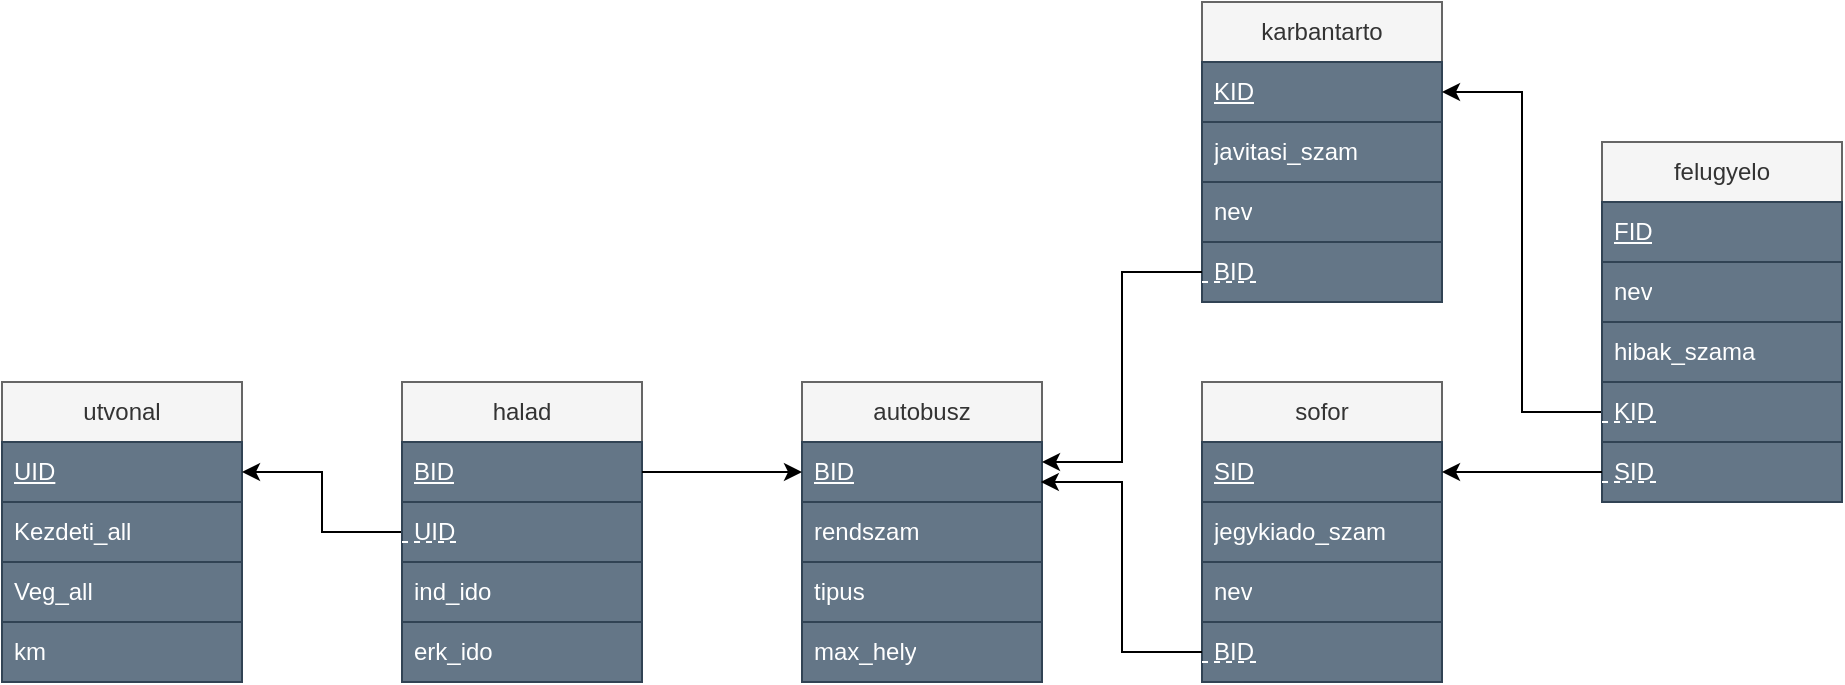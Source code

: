 <mxfile version="20.5.3" type="browser"><diagram id="3v3BYWi4B8Cj5l6QUpec" name="1 oldal"><mxGraphModel dx="1038" dy="1754" grid="1" gridSize="10" guides="1" tooltips="1" connect="1" arrows="1" fold="1" page="1" pageScale="1" pageWidth="827" pageHeight="1169" math="0" shadow="0"><root><mxCell id="0"/><mxCell id="1" parent="0"/><mxCell id="N8ct37ddLDdxLU9EFNHb-1" value="utvonal" style="swimlane;fontStyle=0;childLayout=stackLayout;horizontal=1;startSize=30;horizontalStack=0;resizeParent=1;resizeParentMax=0;resizeLast=0;collapsible=1;marginBottom=0;whiteSpace=wrap;html=1;fillColor=#f5f5f5;fontColor=#333333;strokeColor=#666666;" parent="1" vertex="1"><mxGeometry x="80" y="120" width="120" height="150" as="geometry"/></mxCell><mxCell id="N8ct37ddLDdxLU9EFNHb-2" value="&lt;u&gt;UID&lt;/u&gt;" style="text;strokeColor=#314354;fillColor=#647687;align=left;verticalAlign=middle;spacingLeft=4;spacingRight=4;overflow=hidden;points=[[0,0.5],[1,0.5]];portConstraint=eastwest;rotatable=0;whiteSpace=wrap;html=1;fontColor=#ffffff;" parent="N8ct37ddLDdxLU9EFNHb-1" vertex="1"><mxGeometry y="30" width="120" height="30" as="geometry"/></mxCell><mxCell id="N8ct37ddLDdxLU9EFNHb-3" value="Kezdeti_all" style="text;strokeColor=#314354;fillColor=#647687;align=left;verticalAlign=middle;spacingLeft=4;spacingRight=4;overflow=hidden;points=[[0,0.5],[1,0.5]];portConstraint=eastwest;rotatable=0;whiteSpace=wrap;html=1;fontColor=#ffffff;" parent="N8ct37ddLDdxLU9EFNHb-1" vertex="1"><mxGeometry y="60" width="120" height="30" as="geometry"/></mxCell><mxCell id="N8ct37ddLDdxLU9EFNHb-4" value="Veg_all" style="text;strokeColor=#314354;fillColor=#647687;align=left;verticalAlign=middle;spacingLeft=4;spacingRight=4;overflow=hidden;points=[[0,0.5],[1,0.5]];portConstraint=eastwest;rotatable=0;whiteSpace=wrap;html=1;fontColor=#ffffff;" parent="N8ct37ddLDdxLU9EFNHb-1" vertex="1"><mxGeometry y="90" width="120" height="30" as="geometry"/></mxCell><mxCell id="N8ct37ddLDdxLU9EFNHb-5" value="km" style="text;strokeColor=#314354;fillColor=#647687;align=left;verticalAlign=middle;spacingLeft=4;spacingRight=4;overflow=hidden;points=[[0,0.5],[1,0.5]];portConstraint=eastwest;rotatable=0;whiteSpace=wrap;html=1;fontColor=#ffffff;" parent="N8ct37ddLDdxLU9EFNHb-1" vertex="1"><mxGeometry y="120" width="120" height="30" as="geometry"/></mxCell><mxCell id="N8ct37ddLDdxLU9EFNHb-17" style="edgeStyle=orthogonalEdgeStyle;rounded=0;orthogonalLoop=1;jettySize=auto;html=1;exitX=0;exitY=0.5;exitDx=0;exitDy=0;entryX=1;entryY=0.5;entryDx=0;entryDy=0;" parent="1" source="N8ct37ddLDdxLU9EFNHb-6" target="N8ct37ddLDdxLU9EFNHb-2" edge="1"><mxGeometry relative="1" as="geometry"/></mxCell><mxCell id="N8ct37ddLDdxLU9EFNHb-6" value="halad" style="swimlane;fontStyle=0;childLayout=stackLayout;horizontal=1;startSize=30;horizontalStack=0;resizeParent=1;resizeParentMax=0;resizeLast=0;collapsible=1;marginBottom=0;whiteSpace=wrap;html=1;fillColor=#f5f5f5;fontColor=#333333;strokeColor=#666666;" parent="1" vertex="1"><mxGeometry x="280" y="120" width="120" height="150" as="geometry"/></mxCell><mxCell id="N8ct37ddLDdxLU9EFNHb-7" value="&lt;u&gt;BID&lt;/u&gt;" style="text;strokeColor=#314354;fillColor=#647687;align=left;verticalAlign=middle;spacingLeft=4;spacingRight=4;overflow=hidden;points=[[0,0.5],[1,0.5]];portConstraint=eastwest;rotatable=0;whiteSpace=wrap;html=1;fontColor=#ffffff;" parent="N8ct37ddLDdxLU9EFNHb-6" vertex="1"><mxGeometry y="30" width="120" height="30" as="geometry"/></mxCell><mxCell id="N8ct37ddLDdxLU9EFNHb-8" value="UID" style="text;strokeColor=#314354;fillColor=#647687;align=left;verticalAlign=middle;spacingLeft=4;spacingRight=4;overflow=hidden;points=[[0,0.5],[1,0.5]];portConstraint=eastwest;rotatable=0;whiteSpace=wrap;html=1;fontColor=#ffffff;" parent="N8ct37ddLDdxLU9EFNHb-6" vertex="1"><mxGeometry y="60" width="120" height="30" as="geometry"/></mxCell><mxCell id="N8ct37ddLDdxLU9EFNHb-24" value="" style="endArrow=none;dashed=1;html=1;rounded=0;strokeColor=#FFFFFF;" parent="N8ct37ddLDdxLU9EFNHb-6" edge="1"><mxGeometry width="50" height="50" relative="1" as="geometry"><mxPoint y="80" as="sourcePoint"/><mxPoint x="30" y="80" as="targetPoint"/></mxGeometry></mxCell><mxCell id="N8ct37ddLDdxLU9EFNHb-9" value="ind_ido" style="text;strokeColor=#314354;fillColor=#647687;align=left;verticalAlign=middle;spacingLeft=4;spacingRight=4;overflow=hidden;points=[[0,0.5],[1,0.5]];portConstraint=eastwest;rotatable=0;whiteSpace=wrap;html=1;fontColor=#ffffff;" parent="N8ct37ddLDdxLU9EFNHb-6" vertex="1"><mxGeometry y="90" width="120" height="30" as="geometry"/></mxCell><mxCell id="N8ct37ddLDdxLU9EFNHb-10" value="erk_ido" style="text;strokeColor=#314354;fillColor=#647687;align=left;verticalAlign=middle;spacingLeft=4;spacingRight=4;overflow=hidden;points=[[0,0.5],[1,0.5]];portConstraint=eastwest;rotatable=0;whiteSpace=wrap;html=1;fontColor=#ffffff;" parent="N8ct37ddLDdxLU9EFNHb-6" vertex="1"><mxGeometry y="120" width="120" height="30" as="geometry"/></mxCell><mxCell id="N8ct37ddLDdxLU9EFNHb-11" value="autobusz" style="swimlane;fontStyle=0;childLayout=stackLayout;horizontal=1;startSize=30;horizontalStack=0;resizeParent=1;resizeParentMax=0;resizeLast=0;collapsible=1;marginBottom=0;whiteSpace=wrap;html=1;fillColor=#f5f5f5;fontColor=#333333;strokeColor=#666666;" parent="1" vertex="1"><mxGeometry x="480" y="120" width="120" height="150" as="geometry"/></mxCell><mxCell id="N8ct37ddLDdxLU9EFNHb-12" value="&lt;u&gt;BID&lt;/u&gt;" style="text;strokeColor=#314354;fillColor=#647687;align=left;verticalAlign=middle;spacingLeft=4;spacingRight=4;overflow=hidden;points=[[0,0.5],[1,0.5]];portConstraint=eastwest;rotatable=0;whiteSpace=wrap;html=1;fontColor=#ffffff;" parent="N8ct37ddLDdxLU9EFNHb-11" vertex="1"><mxGeometry y="30" width="120" height="30" as="geometry"/></mxCell><mxCell id="N8ct37ddLDdxLU9EFNHb-13" value="rendszam" style="text;strokeColor=#314354;fillColor=#647687;align=left;verticalAlign=middle;spacingLeft=4;spacingRight=4;overflow=hidden;points=[[0,0.5],[1,0.5]];portConstraint=eastwest;rotatable=0;whiteSpace=wrap;html=1;fontColor=#ffffff;" parent="N8ct37ddLDdxLU9EFNHb-11" vertex="1"><mxGeometry y="60" width="120" height="30" as="geometry"/></mxCell><mxCell id="N8ct37ddLDdxLU9EFNHb-14" value="tipus" style="text;strokeColor=#314354;fillColor=#647687;align=left;verticalAlign=middle;spacingLeft=4;spacingRight=4;overflow=hidden;points=[[0,0.5],[1,0.5]];portConstraint=eastwest;rotatable=0;whiteSpace=wrap;html=1;fontColor=#ffffff;" parent="N8ct37ddLDdxLU9EFNHb-11" vertex="1"><mxGeometry y="90" width="120" height="30" as="geometry"/></mxCell><mxCell id="N8ct37ddLDdxLU9EFNHb-15" value="max_hely" style="text;strokeColor=#314354;fillColor=#647687;align=left;verticalAlign=middle;spacingLeft=4;spacingRight=4;overflow=hidden;points=[[0,0.5],[1,0.5]];portConstraint=eastwest;rotatable=0;whiteSpace=wrap;html=1;fontColor=#ffffff;" parent="N8ct37ddLDdxLU9EFNHb-11" vertex="1"><mxGeometry y="120" width="120" height="30" as="geometry"/></mxCell><mxCell id="N8ct37ddLDdxLU9EFNHb-16" style="edgeStyle=orthogonalEdgeStyle;rounded=0;orthogonalLoop=1;jettySize=auto;html=1;exitX=1;exitY=0.5;exitDx=0;exitDy=0;entryX=0;entryY=0.5;entryDx=0;entryDy=0;" parent="1" source="N8ct37ddLDdxLU9EFNHb-7" target="N8ct37ddLDdxLU9EFNHb-12" edge="1"><mxGeometry relative="1" as="geometry"/></mxCell><mxCell id="N8ct37ddLDdxLU9EFNHb-18" value="sofor" style="swimlane;fontStyle=0;childLayout=stackLayout;horizontal=1;startSize=30;horizontalStack=0;resizeParent=1;resizeParentMax=0;resizeLast=0;collapsible=1;marginBottom=0;whiteSpace=wrap;html=1;fillColor=#f5f5f5;fontColor=#333333;strokeColor=#666666;" parent="1" vertex="1"><mxGeometry x="680" y="120" width="120" height="150" as="geometry"/></mxCell><mxCell id="N8ct37ddLDdxLU9EFNHb-19" value="&lt;u&gt;SID&lt;/u&gt;" style="text;strokeColor=#314354;fillColor=#647687;align=left;verticalAlign=middle;spacingLeft=4;spacingRight=4;overflow=hidden;points=[[0,0.5],[1,0.5]];portConstraint=eastwest;rotatable=0;whiteSpace=wrap;html=1;fontColor=#ffffff;" parent="N8ct37ddLDdxLU9EFNHb-18" vertex="1"><mxGeometry y="30" width="120" height="30" as="geometry"/></mxCell><mxCell id="N8ct37ddLDdxLU9EFNHb-20" value="jegykiado_szam" style="text;strokeColor=#314354;fillColor=#647687;align=left;verticalAlign=middle;spacingLeft=4;spacingRight=4;overflow=hidden;points=[[0,0.5],[1,0.5]];portConstraint=eastwest;rotatable=0;whiteSpace=wrap;html=1;fontColor=#ffffff;" parent="N8ct37ddLDdxLU9EFNHb-18" vertex="1"><mxGeometry y="60" width="120" height="30" as="geometry"/></mxCell><mxCell id="N8ct37ddLDdxLU9EFNHb-21" value="nev" style="text;strokeColor=#314354;fillColor=#647687;align=left;verticalAlign=middle;spacingLeft=4;spacingRight=4;overflow=hidden;points=[[0,0.5],[1,0.5]];portConstraint=eastwest;rotatable=0;whiteSpace=wrap;html=1;fontColor=#ffffff;" parent="N8ct37ddLDdxLU9EFNHb-18" vertex="1"><mxGeometry y="90" width="120" height="30" as="geometry"/></mxCell><mxCell id="N8ct37ddLDdxLU9EFNHb-22" value="BID" style="text;strokeColor=#314354;fillColor=#647687;align=left;verticalAlign=middle;spacingLeft=4;spacingRight=4;overflow=hidden;points=[[0,0.5],[1,0.5]];portConstraint=eastwest;rotatable=0;whiteSpace=wrap;html=1;fontColor=#ffffff;" parent="N8ct37ddLDdxLU9EFNHb-18" vertex="1"><mxGeometry y="120" width="120" height="30" as="geometry"/></mxCell><mxCell id="N8ct37ddLDdxLU9EFNHb-26" value="" style="endArrow=none;dashed=1;html=1;rounded=0;strokeColor=#FFFFFF;" parent="N8ct37ddLDdxLU9EFNHb-18" edge="1"><mxGeometry width="50" height="50" relative="1" as="geometry"><mxPoint y="140" as="sourcePoint"/><mxPoint x="30" y="140" as="targetPoint"/></mxGeometry></mxCell><mxCell id="N8ct37ddLDdxLU9EFNHb-23" style="edgeStyle=orthogonalEdgeStyle;rounded=0;orthogonalLoop=1;jettySize=auto;html=1;exitX=0;exitY=0.5;exitDx=0;exitDy=0;entryX=0.995;entryY=0.678;entryDx=0;entryDy=0;entryPerimeter=0;" parent="1" source="N8ct37ddLDdxLU9EFNHb-22" target="N8ct37ddLDdxLU9EFNHb-12" edge="1"><mxGeometry relative="1" as="geometry"><Array as="points"><mxPoint x="640" y="255"/><mxPoint x="640" y="170"/><mxPoint x="599" y="170"/></Array></mxGeometry></mxCell><mxCell id="N8ct37ddLDdxLU9EFNHb-27" value="karbantarto" style="swimlane;fontStyle=0;childLayout=stackLayout;horizontal=1;startSize=30;horizontalStack=0;resizeParent=1;resizeParentMax=0;resizeLast=0;collapsible=1;marginBottom=0;whiteSpace=wrap;html=1;fillColor=#f5f5f5;fontColor=#333333;strokeColor=#666666;" parent="1" vertex="1"><mxGeometry x="680" y="-70" width="120" height="150" as="geometry"/></mxCell><mxCell id="N8ct37ddLDdxLU9EFNHb-28" value="&lt;u&gt;KID&lt;/u&gt;" style="text;strokeColor=#314354;fillColor=#647687;align=left;verticalAlign=middle;spacingLeft=4;spacingRight=4;overflow=hidden;points=[[0,0.5],[1,0.5]];portConstraint=eastwest;rotatable=0;whiteSpace=wrap;html=1;fontColor=#ffffff;" parent="N8ct37ddLDdxLU9EFNHb-27" vertex="1"><mxGeometry y="30" width="120" height="30" as="geometry"/></mxCell><mxCell id="N8ct37ddLDdxLU9EFNHb-29" value="javitasi_szam" style="text;strokeColor=#314354;fillColor=#647687;align=left;verticalAlign=middle;spacingLeft=4;spacingRight=4;overflow=hidden;points=[[0,0.5],[1,0.5]];portConstraint=eastwest;rotatable=0;whiteSpace=wrap;html=1;fontColor=#ffffff;" parent="N8ct37ddLDdxLU9EFNHb-27" vertex="1"><mxGeometry y="60" width="120" height="30" as="geometry"/></mxCell><mxCell id="N8ct37ddLDdxLU9EFNHb-30" value="nev" style="text;strokeColor=#314354;fillColor=#647687;align=left;verticalAlign=middle;spacingLeft=4;spacingRight=4;overflow=hidden;points=[[0,0.5],[1,0.5]];portConstraint=eastwest;rotatable=0;whiteSpace=wrap;html=1;fontColor=#ffffff;" parent="N8ct37ddLDdxLU9EFNHb-27" vertex="1"><mxGeometry y="90" width="120" height="30" as="geometry"/></mxCell><mxCell id="N8ct37ddLDdxLU9EFNHb-31" value="BID" style="text;strokeColor=#314354;fillColor=#647687;align=left;verticalAlign=middle;spacingLeft=4;spacingRight=4;overflow=hidden;points=[[0,0.5],[1,0.5]];portConstraint=eastwest;rotatable=0;whiteSpace=wrap;html=1;fontColor=#ffffff;" parent="N8ct37ddLDdxLU9EFNHb-27" vertex="1"><mxGeometry y="120" width="120" height="30" as="geometry"/></mxCell><mxCell id="N8ct37ddLDdxLU9EFNHb-32" value="" style="endArrow=none;dashed=1;html=1;rounded=0;strokeColor=#FFFFFF;" parent="N8ct37ddLDdxLU9EFNHb-27" edge="1"><mxGeometry width="50" height="50" relative="1" as="geometry"><mxPoint y="140" as="sourcePoint"/><mxPoint x="30" y="140" as="targetPoint"/></mxGeometry></mxCell><mxCell id="N8ct37ddLDdxLU9EFNHb-35" style="edgeStyle=orthogonalEdgeStyle;rounded=0;orthogonalLoop=1;jettySize=auto;html=1;exitX=0;exitY=0.5;exitDx=0;exitDy=0;strokeColor=#000000;" parent="1" source="N8ct37ddLDdxLU9EFNHb-31" edge="1"><mxGeometry relative="1" as="geometry"><mxPoint x="600" y="160" as="targetPoint"/><Array as="points"><mxPoint x="640" y="65"/><mxPoint x="640" y="160"/><mxPoint x="600" y="160"/></Array></mxGeometry></mxCell><mxCell id="N8ct37ddLDdxLU9EFNHb-47" style="edgeStyle=orthogonalEdgeStyle;rounded=0;orthogonalLoop=1;jettySize=auto;html=1;exitX=0;exitY=0.75;exitDx=0;exitDy=0;entryX=1;entryY=0.5;entryDx=0;entryDy=0;strokeColor=#000000;" parent="1" source="N8ct37ddLDdxLU9EFNHb-37" target="N8ct37ddLDdxLU9EFNHb-28" edge="1"><mxGeometry relative="1" as="geometry"/></mxCell><mxCell id="N8ct37ddLDdxLU9EFNHb-37" value="felugyelo" style="swimlane;fontStyle=0;childLayout=stackLayout;horizontal=1;startSize=30;horizontalStack=0;resizeParent=1;resizeParentMax=0;resizeLast=0;collapsible=1;marginBottom=0;whiteSpace=wrap;html=1;fillColor=#f5f5f5;fontColor=#333333;strokeColor=#666666;" parent="1" vertex="1"><mxGeometry x="880" width="120" height="180" as="geometry"/></mxCell><mxCell id="N8ct37ddLDdxLU9EFNHb-38" value="&lt;u&gt;FID&lt;/u&gt;" style="text;strokeColor=#314354;fillColor=#647687;align=left;verticalAlign=middle;spacingLeft=4;spacingRight=4;overflow=hidden;points=[[0,0.5],[1,0.5]];portConstraint=eastwest;rotatable=0;whiteSpace=wrap;html=1;fontColor=#ffffff;" parent="N8ct37ddLDdxLU9EFNHb-37" vertex="1"><mxGeometry y="30" width="120" height="30" as="geometry"/></mxCell><mxCell id="N8ct37ddLDdxLU9EFNHb-39" value="nev" style="text;strokeColor=#314354;fillColor=#647687;align=left;verticalAlign=middle;spacingLeft=4;spacingRight=4;overflow=hidden;points=[[0,0.5],[1,0.5]];portConstraint=eastwest;rotatable=0;whiteSpace=wrap;html=1;fontColor=#ffffff;" parent="N8ct37ddLDdxLU9EFNHb-37" vertex="1"><mxGeometry y="60" width="120" height="30" as="geometry"/></mxCell><mxCell id="N8ct37ddLDdxLU9EFNHb-44" value="hibak_szama" style="text;strokeColor=#314354;fillColor=#647687;align=left;verticalAlign=middle;spacingLeft=4;spacingRight=4;overflow=hidden;points=[[0,0.5],[1,0.5]];portConstraint=eastwest;rotatable=0;whiteSpace=wrap;html=1;fontColor=#ffffff;" parent="N8ct37ddLDdxLU9EFNHb-37" vertex="1"><mxGeometry y="90" width="120" height="30" as="geometry"/></mxCell><mxCell id="N8ct37ddLDdxLU9EFNHb-40" value="KID" style="text;strokeColor=#314354;fillColor=#647687;align=left;verticalAlign=middle;spacingLeft=4;spacingRight=4;overflow=hidden;points=[[0,0.5],[1,0.5]];portConstraint=eastwest;rotatable=0;whiteSpace=wrap;html=1;fontColor=#ffffff;" parent="N8ct37ddLDdxLU9EFNHb-37" vertex="1"><mxGeometry y="120" width="120" height="30" as="geometry"/></mxCell><mxCell id="N8ct37ddLDdxLU9EFNHb-41" value="SID" style="text;strokeColor=#314354;fillColor=#647687;align=left;verticalAlign=middle;spacingLeft=4;spacingRight=4;overflow=hidden;points=[[0,0.5],[1,0.5]];portConstraint=eastwest;rotatable=0;whiteSpace=wrap;html=1;fontColor=#ffffff;" parent="N8ct37ddLDdxLU9EFNHb-37" vertex="1"><mxGeometry y="150" width="120" height="30" as="geometry"/></mxCell><mxCell id="N8ct37ddLDdxLU9EFNHb-42" value="" style="endArrow=none;dashed=1;html=1;rounded=0;strokeColor=#FFFFFF;" parent="N8ct37ddLDdxLU9EFNHb-37" edge="1"><mxGeometry width="50" height="50" relative="1" as="geometry"><mxPoint y="140" as="sourcePoint"/><mxPoint x="30" y="140" as="targetPoint"/></mxGeometry></mxCell><mxCell id="N8ct37ddLDdxLU9EFNHb-43" value="" style="endArrow=none;dashed=1;html=1;rounded=0;strokeColor=#FFFFFF;" parent="N8ct37ddLDdxLU9EFNHb-37" edge="1"><mxGeometry width="50" height="50" relative="1" as="geometry"><mxPoint y="170" as="sourcePoint"/><mxPoint x="30" y="170" as="targetPoint"/></mxGeometry></mxCell><mxCell id="N8ct37ddLDdxLU9EFNHb-46" style="edgeStyle=orthogonalEdgeStyle;rounded=0;orthogonalLoop=1;jettySize=auto;html=1;exitX=0;exitY=0.5;exitDx=0;exitDy=0;entryX=1;entryY=0.5;entryDx=0;entryDy=0;strokeColor=#000000;" parent="1" source="N8ct37ddLDdxLU9EFNHb-41" target="N8ct37ddLDdxLU9EFNHb-19" edge="1"><mxGeometry relative="1" as="geometry"/></mxCell></root></mxGraphModel></diagram></mxfile>